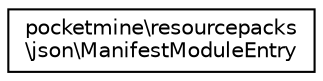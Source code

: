 digraph "Graphical Class Hierarchy"
{
 // INTERACTIVE_SVG=YES
 // LATEX_PDF_SIZE
  edge [fontname="Helvetica",fontsize="10",labelfontname="Helvetica",labelfontsize="10"];
  node [fontname="Helvetica",fontsize="10",shape=record];
  rankdir="LR";
  Node0 [label="pocketmine\\resourcepacks\l\\json\\ManifestModuleEntry",height=0.2,width=0.4,color="black", fillcolor="white", style="filled",URL="$dc/d6b/classpocketmine_1_1resourcepacks_1_1json_1_1_manifest_module_entry.html",tooltip=" "];
}

